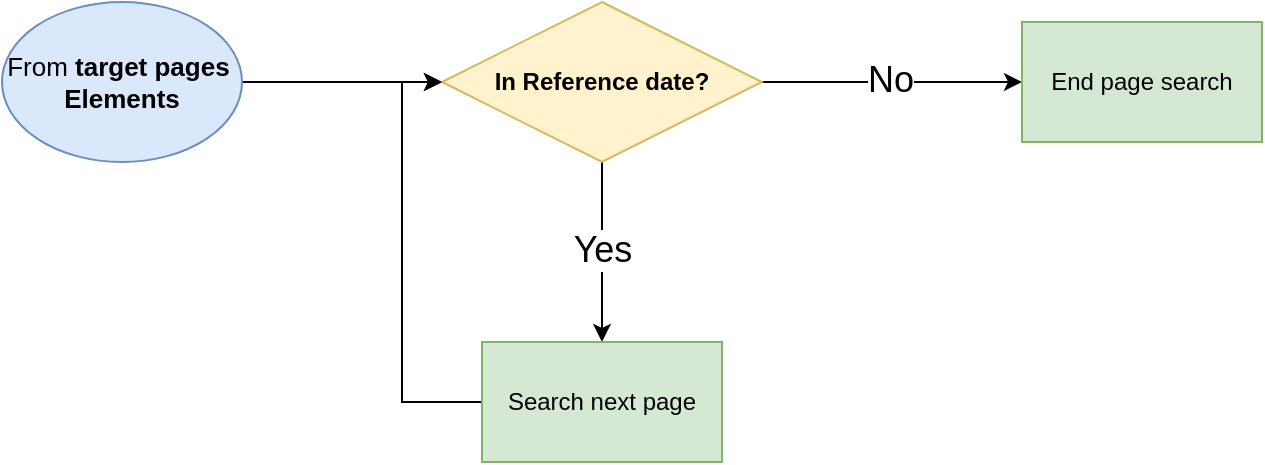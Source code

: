 <mxfile version="24.2.2" type="github">
  <diagram name="페이지-1" id="iTq08FwdrYarTpHiojYD">
    <mxGraphModel dx="2261" dy="780" grid="1" gridSize="10" guides="1" tooltips="1" connect="1" arrows="1" fold="1" page="1" pageScale="1" pageWidth="827" pageHeight="1169" math="0" shadow="0">
      <root>
        <mxCell id="0" />
        <mxCell id="1" parent="0" />
        <mxCell id="Q2ZMowQD-iI0OwTtWh_3-12" value="" style="edgeStyle=orthogonalEdgeStyle;rounded=0;orthogonalLoop=1;jettySize=auto;html=1;" edge="1" parent="1" source="Q2ZMowQD-iI0OwTtWh_3-6" target="Q2ZMowQD-iI0OwTtWh_3-11">
          <mxGeometry relative="1" as="geometry" />
        </mxCell>
        <mxCell id="Q2ZMowQD-iI0OwTtWh_3-6" value="&lt;span style=&quot;font-size: 13px;&quot;&gt;From &lt;b&gt;target pages&amp;nbsp;&lt;/b&gt;&lt;/span&gt;&lt;div&gt;&lt;span style=&quot;font-size: 13px;&quot;&gt;&lt;b&gt;Elements&lt;/b&gt;&lt;/span&gt;&lt;/div&gt;" style="ellipse;whiteSpace=wrap;html=1;fillColor=#dae8fc;strokeColor=#6c8ebf;" vertex="1" parent="1">
          <mxGeometry x="-780" y="480" width="120" height="80" as="geometry" />
        </mxCell>
        <mxCell id="Q2ZMowQD-iI0OwTtWh_3-14" value="" style="edgeStyle=orthogonalEdgeStyle;rounded=0;orthogonalLoop=1;jettySize=auto;html=1;" edge="1" parent="1" source="Q2ZMowQD-iI0OwTtWh_3-11" target="Q2ZMowQD-iI0OwTtWh_3-13">
          <mxGeometry relative="1" as="geometry">
            <Array as="points">
              <mxPoint x="-480" y="660" />
              <mxPoint x="-480" y="660" />
            </Array>
          </mxGeometry>
        </mxCell>
        <mxCell id="Q2ZMowQD-iI0OwTtWh_3-17" value="Yes" style="edgeLabel;html=1;align=center;verticalAlign=middle;resizable=0;points=[];fontSize=18;fontStyle=0" vertex="1" connectable="0" parent="Q2ZMowQD-iI0OwTtWh_3-14">
          <mxGeometry x="-0.02" relative="1" as="geometry">
            <mxPoint as="offset" />
          </mxGeometry>
        </mxCell>
        <mxCell id="Q2ZMowQD-iI0OwTtWh_3-16" value="" style="edgeStyle=orthogonalEdgeStyle;rounded=0;orthogonalLoop=1;jettySize=auto;html=1;" edge="1" parent="1" source="Q2ZMowQD-iI0OwTtWh_3-11" target="Q2ZMowQD-iI0OwTtWh_3-15">
          <mxGeometry relative="1" as="geometry" />
        </mxCell>
        <mxCell id="Q2ZMowQD-iI0OwTtWh_3-20" value="&lt;font style=&quot;font-size: 18px;&quot;&gt;No&lt;/font&gt;" style="edgeLabel;html=1;align=center;verticalAlign=middle;resizable=0;points=[];" vertex="1" connectable="0" parent="Q2ZMowQD-iI0OwTtWh_3-16">
          <mxGeometry x="-0.022" y="1" relative="1" as="geometry">
            <mxPoint as="offset" />
          </mxGeometry>
        </mxCell>
        <mxCell id="Q2ZMowQD-iI0OwTtWh_3-11" value="&lt;b&gt;In Reference date?&lt;/b&gt;" style="rhombus;whiteSpace=wrap;html=1;fillColor=#fff2cc;strokeColor=#d6b656;" vertex="1" parent="1">
          <mxGeometry x="-560" y="480" width="160" height="80" as="geometry" />
        </mxCell>
        <mxCell id="Q2ZMowQD-iI0OwTtWh_3-21" style="edgeStyle=orthogonalEdgeStyle;rounded=0;orthogonalLoop=1;jettySize=auto;html=1;exitX=0;exitY=0.5;exitDx=0;exitDy=0;entryX=0;entryY=0.5;entryDx=0;entryDy=0;" edge="1" parent="1" source="Q2ZMowQD-iI0OwTtWh_3-13" target="Q2ZMowQD-iI0OwTtWh_3-11">
          <mxGeometry relative="1" as="geometry">
            <mxPoint x="-570" y="510" as="targetPoint" />
          </mxGeometry>
        </mxCell>
        <mxCell id="Q2ZMowQD-iI0OwTtWh_3-13" value="Search next page" style="whiteSpace=wrap;html=1;fillColor=#d5e8d4;strokeColor=#82b366;" vertex="1" parent="1">
          <mxGeometry x="-540" y="650" width="120" height="60" as="geometry" />
        </mxCell>
        <mxCell id="Q2ZMowQD-iI0OwTtWh_3-15" value="End page search" style="whiteSpace=wrap;html=1;fillColor=#d5e8d4;strokeColor=#82b366;" vertex="1" parent="1">
          <mxGeometry x="-270" y="490" width="120" height="60" as="geometry" />
        </mxCell>
      </root>
    </mxGraphModel>
  </diagram>
</mxfile>
